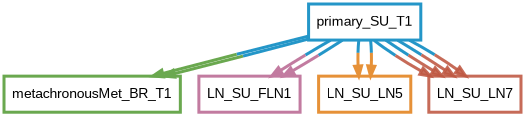 digraph  {
dpi=600;size=3.5;
metachronousMet_BR_T1 [color="#6aa84fff", fillcolor=white, fontname=Arial, penwidth="3.0", shape=box];
LN_SU_FLN1 [color="#c27ba0ff", fillcolor=white, fontname=Arial, penwidth="3.0", shape=box];
LN_SU_LN5 [color="#e69138ff", fillcolor=white, fontname=Arial, penwidth="3.0", shape=box];
LN_SU_LN7 [color="#be5742e1", fillcolor=white, fontname=Arial, penwidth="3.0", shape=box];
primary_SU_T1 [color="#2496c8ff", fillcolor=white, fontname=Arial, penwidth="3.0", shape=box];
primary_SU_T1 -> metachronousMet_BR_T1  [color="#2496c8ff;0.5:#6aa84fff", key=0, penwidth=3];
primary_SU_T1 -> metachronousMet_BR_T1  [color="#2496c8ff;0.5:#6aa84fff", key=1, penwidth=3];
primary_SU_T1 -> LN_SU_FLN1  [color="#2496c8ff;0.5:#c27ba0ff", key=0, penwidth=3];
primary_SU_T1 -> LN_SU_FLN1  [color="#2496c8ff;0.5:#c27ba0ff", key=1, penwidth=3];
primary_SU_T1 -> LN_SU_LN5  [color="#2496c8ff;0.5:#e69138ff", key=0, penwidth=3];
primary_SU_T1 -> LN_SU_LN5  [color="#2496c8ff;0.5:#e69138ff", key=1, penwidth=3];
primary_SU_T1 -> LN_SU_LN7  [color="#2496c8ff;0.5:#be5742e1", key=0, penwidth=3];
primary_SU_T1 -> LN_SU_LN7  [color="#2496c8ff;0.5:#be5742e1", key=1, penwidth=3];
primary_SU_T1 -> LN_SU_LN7  [color="#2496c8ff;0.5:#be5742e1", key=2, penwidth=3];
primary_SU_T1 -> LN_SU_LN7  [color="#2496c8ff;0.5:#be5742e1", key=3, penwidth=3];
}

